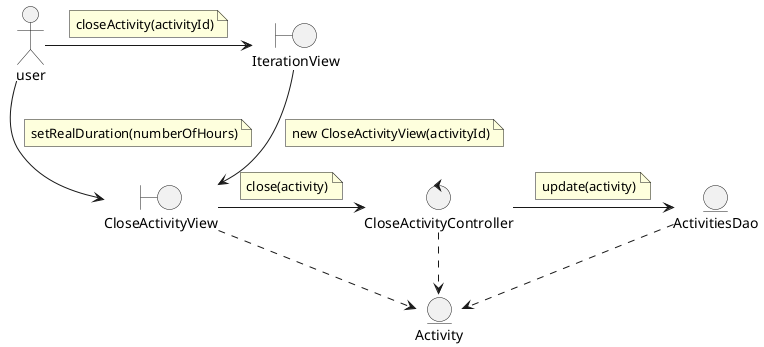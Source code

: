 @startuml


actor user
boundary IterationView
boundary CloseActivityView
control CloseActivityController
entity Activity
entity ActivitiesDao

user -right-> IterationView
note on link
    closeActivity(activityId)
end note

user -down-> CloseActivityView
note on link
    setRealDuration(numberOfHours)
end note

IterationView -down-> CloseActivityView
note on link
    new CloseActivityView(activityId)
end note

CloseActivityView -right-> CloseActivityController
note on link
    close(activity)
end note

CloseActivityController -right-> ActivitiesDao
note on link
    update(activity)
end note

CloseActivityView ..> Activity
CloseActivityController ..> Activity
ActivitiesDao ..> Activity
@enduml
